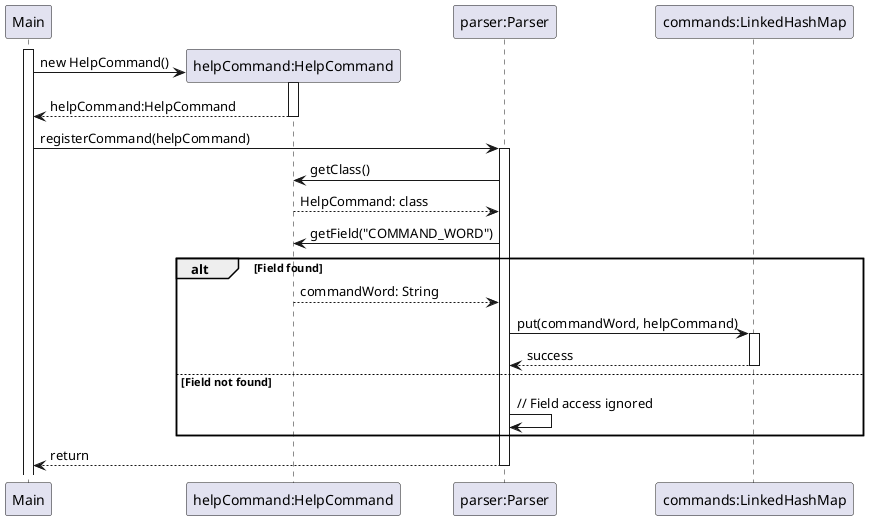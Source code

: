 @startuml
participant "Main" as Main
activate Main

create "helpCommand:HelpCommand" as HelpCommand
Main -> HelpCommand: new HelpCommand()
activate HelpCommand
HelpCommand --> Main: helpCommand:HelpCommand
deactivate HelpCommand

participant "parser:Parser" as Parser
Main -> Parser: registerCommand(helpCommand)
activate Parser

participant "commands:LinkedHashMap" as CommandMap

Parser -> HelpCommand: getClass()
HelpCommand --> Parser: HelpCommand: class

Parser -> HelpCommand: getField("COMMAND_WORD")
alt Field found
    HelpCommand --> Parser: commandWord: String
    Parser -> CommandMap: put(commandWord, helpCommand)
    activate CommandMap

    CommandMap --> Parser: success

    deactivate CommandMap
else Field not found
    Parser -> Parser: // Field access ignored
end

Parser --> Main: return
deactivate Parser
@enduml

@startuml
participant "Main" as Main
activate Main

participant "parser:Parser" as Parser
Main -> Parser: parseCommand(commandWord:String)
activate Parser

Parser -> "commands: LinkedHashMap" as CommandMap: get(commandPart)
activate CommandMap
alt Command found
    CommandMap --> Parser: command: Command
else Command not found
    CommandMap --> Parser: null
    deactivate CommandMap
end

Parser --> Main: command:Command or null
deactivate Parser
@enduml

@startuml
participant "Main" as Main
activate Main

participant "parser:Parser" as Parser
Main -> Parser: extractArguments(command, argumentString)
activate Parser

participant "command:Command" as Command
Parser -> Command: getArgumentKeys()
activate Command
Command --> Parser: keywords: String[]
deactivate Command

Parser -> Parser: splitCommandRecursively(argumentString, keywords, arguments, firstKeyWord="")
activate Parser
Parser --> Parser
deactivate Parser

Parser --> Main: arguments:Map<String,String>
deactivate Parser
@enduml



